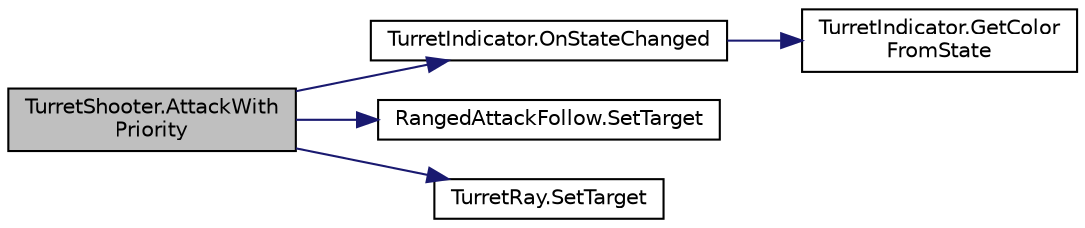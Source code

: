 digraph "TurretShooter.AttackWithPriority"
{
 // INTERACTIVE_SVG=YES
 // LATEX_PDF_SIZE
  bgcolor="transparent";
  edge [fontname="Helvetica",fontsize="10",labelfontname="Helvetica",labelfontsize="10"];
  node [fontname="Helvetica",fontsize="10",shape=record];
  rankdir="LR";
  Node1 [label="TurretShooter.AttackWith\lPriority",height=0.2,width=0.4,color="black", fillcolor="grey75", style="filled", fontcolor="black",tooltip=" "];
  Node1 -> Node2 [color="midnightblue",fontsize="10",style="solid",fontname="Helvetica"];
  Node2 [label="TurretIndicator.OnStateChanged",height=0.2,width=0.4,color="black",URL="$class_turret_indicator.html#a18c506cc6d384bb9ca9789b8e27d1684",tooltip="This function gets calls whenever the Turret changes the intern state."];
  Node2 -> Node3 [color="midnightblue",fontsize="10",style="solid",fontname="Helvetica"];
  Node3 [label="TurretIndicator.GetColor\lFromState",height=0.2,width=0.4,color="black",URL="$class_turret_indicator.html#a4ce9f7929435b6d9ba46c4fd34d67f50",tooltip="Returns the color corresponing to the current TurretState of the indicator"];
  Node1 -> Node4 [color="midnightblue",fontsize="10",style="solid",fontname="Helvetica"];
  Node4 [label="RangedAttackFollow.SetTarget",height=0.2,width=0.4,color="black",URL="$class_ranged_attack_follow.html#aa53dfc5a1b7c08631665bf5691ccf413",tooltip="Initializes the ranged attack object and sets its properties accordingly"];
  Node1 -> Node5 [color="midnightblue",fontsize="10",style="solid",fontname="Helvetica"];
  Node5 [label="TurretRay.SetTarget",height=0.2,width=0.4,color="black",URL="$class_turret_ray.html#a04f048c8df3897ad7d562dffaa08b4a5",tooltip=" "];
}
